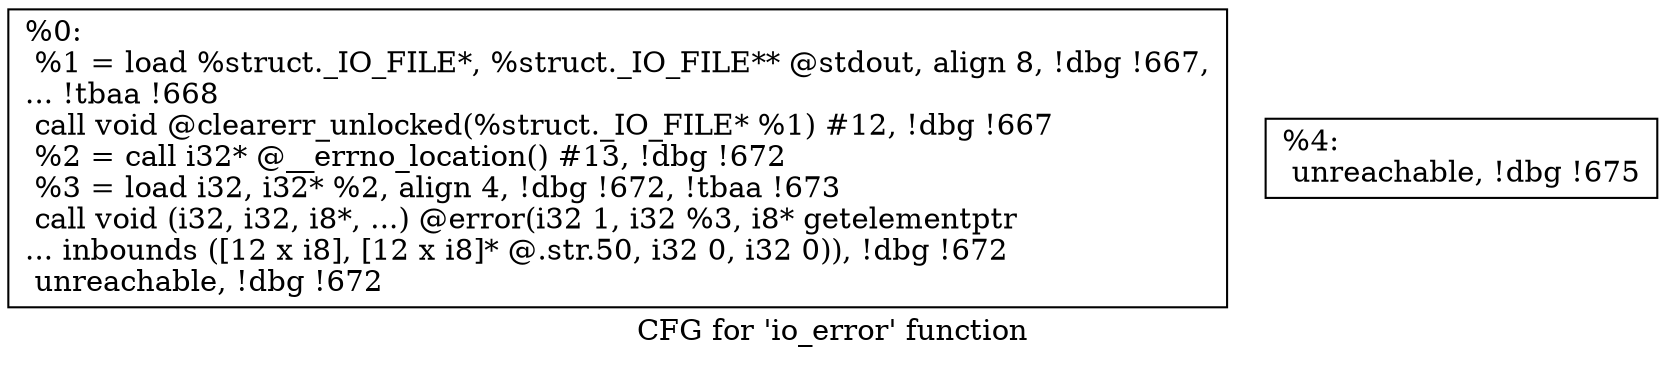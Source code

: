 digraph "CFG for 'io_error' function" {
	label="CFG for 'io_error' function";

	Node0x1c5c4b0 [shape=record,label="{%0:\l  %1 = load %struct._IO_FILE*, %struct._IO_FILE** @stdout, align 8, !dbg !667,\l... !tbaa !668\l  call void @clearerr_unlocked(%struct._IO_FILE* %1) #12, !dbg !667\l  %2 = call i32* @__errno_location() #13, !dbg !672\l  %3 = load i32, i32* %2, align 4, !dbg !672, !tbaa !673\l  call void (i32, i32, i8*, ...) @error(i32 1, i32 %3, i8* getelementptr\l... inbounds ([12 x i8], [12 x i8]* @.str.50, i32 0, i32 0)), !dbg !672\l  unreachable, !dbg !672\l}"];
	Node0x1c5c500 [shape=record,label="{%4:                                                  \l  unreachable, !dbg !675\l}"];
}
